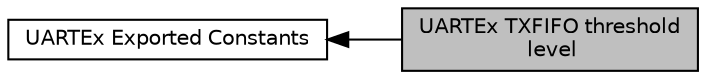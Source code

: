 digraph "UARTEx TXFIFO threshold level"
{
  edge [fontname="Helvetica",fontsize="10",labelfontname="Helvetica",labelfontsize="10"];
  node [fontname="Helvetica",fontsize="10",shape=box];
  rankdir=LR;
  Node2 [label="UARTEx Exported Constants",height=0.2,width=0.4,color="black", fillcolor="white", style="filled",URL="$group___u_a_r_t_ex___exported___constants.html",tooltip=" "];
  Node1 [label="UARTEx TXFIFO threshold\l level",height=0.2,width=0.4,color="black", fillcolor="grey75", style="filled", fontcolor="black",tooltip="UART TXFIFO threshold level."];
  Node2->Node1 [shape=plaintext, dir="back", style="solid"];
}
